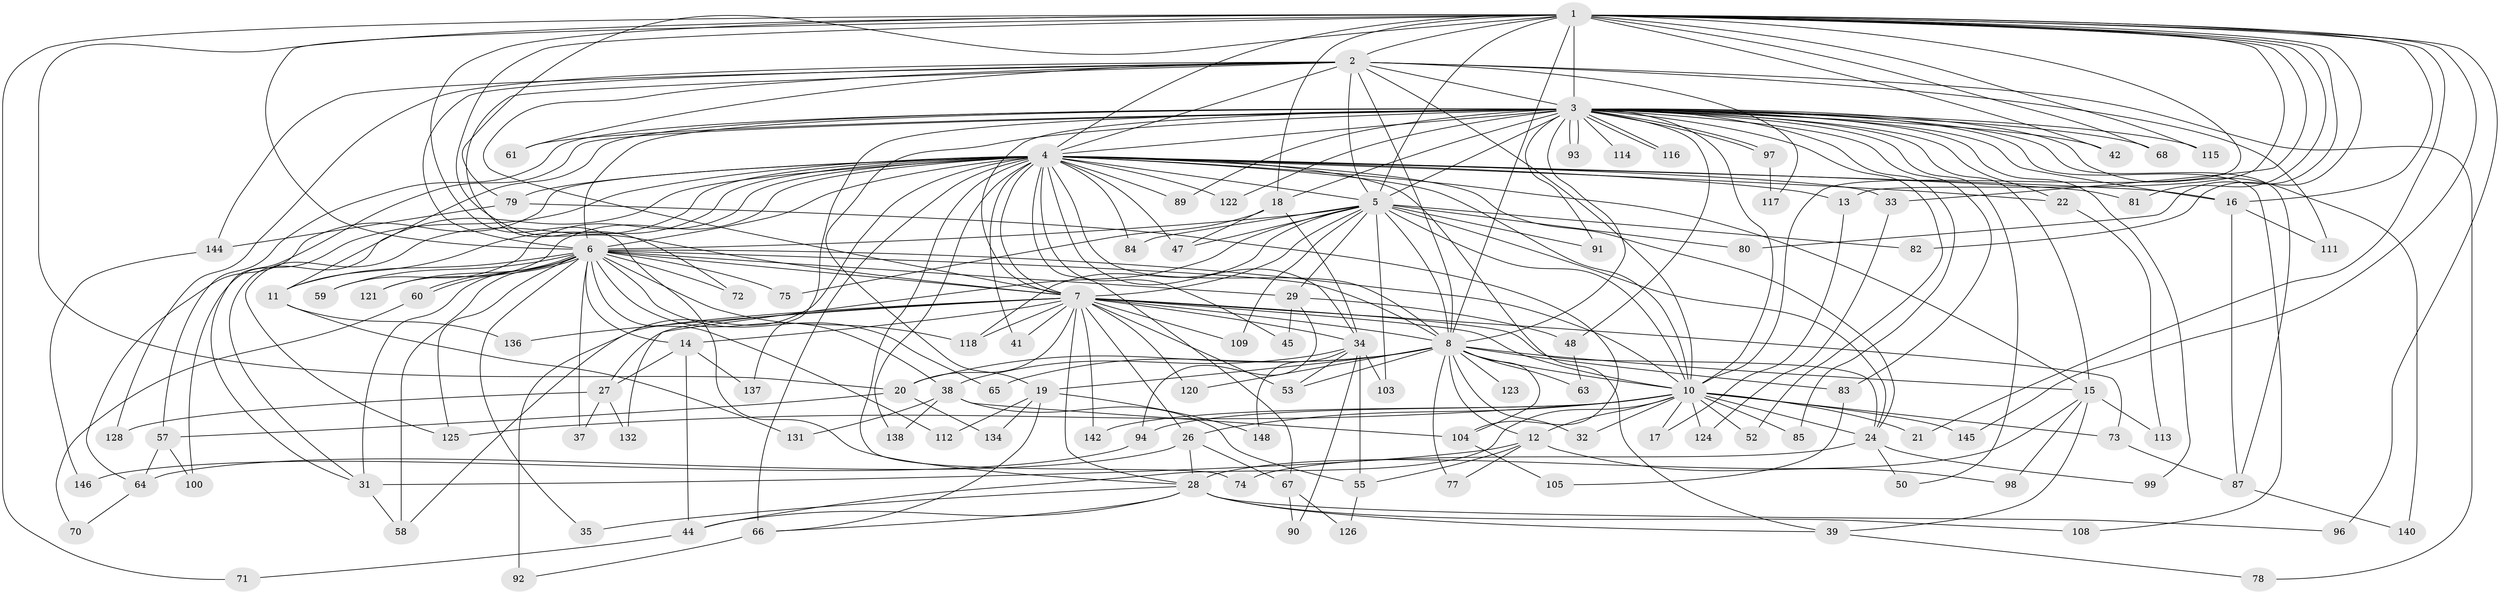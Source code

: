 // Generated by graph-tools (version 1.1) at 2025/23/03/03/25 07:23:43]
// undirected, 115 vertices, 269 edges
graph export_dot {
graph [start="1"]
  node [color=gray90,style=filled];
  1 [super="+130"];
  2 [super="+101"];
  3 [super="+9"];
  4 [super="+62"];
  5 [super="+51"];
  6 [super="+23"];
  7 [super="+135"];
  8 [super="+40"];
  10 [super="+46"];
  11 [super="+36"];
  12 [super="+49"];
  13 [super="+56"];
  14;
  15 [super="+43"];
  16 [super="+54"];
  17;
  18 [super="+86"];
  19 [super="+127"];
  20 [super="+30"];
  21;
  22;
  24 [super="+25"];
  26 [super="+76"];
  27;
  28 [super="+69"];
  29;
  31 [super="+141"];
  32;
  33;
  34 [super="+102"];
  35;
  37;
  38;
  39;
  41;
  42;
  44 [super="+106"];
  45;
  47;
  48;
  50;
  52;
  53 [super="+88"];
  55 [super="+95"];
  57;
  58;
  59;
  60;
  61;
  63;
  64 [super="+107"];
  65;
  66 [super="+110"];
  67;
  68;
  70;
  71;
  72;
  73;
  74;
  75;
  77;
  78;
  79;
  80;
  81;
  82;
  83;
  84;
  85;
  87 [super="+133"];
  89;
  90;
  91;
  92 [super="+143"];
  93;
  94;
  96;
  97;
  98;
  99;
  100;
  103;
  104 [super="+129"];
  105;
  108;
  109 [super="+139"];
  111;
  112;
  113;
  114;
  115;
  116;
  117;
  118 [super="+119"];
  120;
  121;
  122;
  123;
  124;
  125 [super="+147"];
  126;
  128;
  131;
  132;
  134;
  136;
  137;
  138;
  140;
  142;
  144;
  145;
  146;
  148;
  1 -- 2;
  1 -- 3 [weight=2];
  1 -- 4;
  1 -- 5;
  1 -- 6;
  1 -- 7 [weight=2];
  1 -- 8;
  1 -- 10;
  1 -- 13;
  1 -- 16;
  1 -- 18;
  1 -- 20;
  1 -- 21;
  1 -- 28;
  1 -- 33;
  1 -- 42;
  1 -- 68;
  1 -- 71;
  1 -- 79;
  1 -- 80;
  1 -- 81;
  1 -- 82;
  1 -- 96;
  1 -- 115;
  1 -- 145;
  2 -- 3 [weight=3];
  2 -- 4;
  2 -- 5;
  2 -- 6;
  2 -- 7;
  2 -- 8;
  2 -- 10;
  2 -- 61;
  2 -- 72;
  2 -- 78;
  2 -- 111;
  2 -- 117;
  2 -- 128;
  2 -- 144;
  3 -- 4 [weight=2];
  3 -- 5 [weight=3];
  3 -- 6 [weight=2];
  3 -- 7 [weight=2];
  3 -- 8 [weight=2];
  3 -- 10 [weight=2];
  3 -- 15;
  3 -- 18;
  3 -- 31;
  3 -- 42;
  3 -- 50;
  3 -- 52;
  3 -- 57;
  3 -- 83;
  3 -- 85;
  3 -- 89;
  3 -- 91;
  3 -- 93;
  3 -- 93;
  3 -- 97;
  3 -- 97;
  3 -- 99;
  3 -- 108;
  3 -- 114 [weight=2];
  3 -- 115;
  3 -- 116;
  3 -- 116;
  3 -- 122;
  3 -- 137;
  3 -- 140;
  3 -- 68;
  3 -- 11;
  3 -- 16;
  3 -- 48;
  3 -- 19;
  3 -- 22;
  3 -- 61;
  3 -- 87;
  4 -- 5;
  4 -- 6 [weight=2];
  4 -- 7;
  4 -- 8;
  4 -- 10;
  4 -- 11;
  4 -- 13 [weight=2];
  4 -- 22;
  4 -- 33;
  4 -- 34;
  4 -- 41;
  4 -- 45;
  4 -- 47;
  4 -- 59;
  4 -- 64;
  4 -- 66 [weight=2];
  4 -- 67;
  4 -- 74;
  4 -- 79;
  4 -- 81;
  4 -- 84;
  4 -- 89;
  4 -- 92 [weight=2];
  4 -- 100;
  4 -- 121;
  4 -- 122;
  4 -- 138;
  4 -- 125;
  4 -- 39;
  4 -- 16;
  4 -- 24;
  4 -- 31;
  4 -- 15;
  5 -- 6;
  5 -- 7;
  5 -- 8;
  5 -- 10;
  5 -- 24;
  5 -- 29;
  5 -- 47;
  5 -- 80;
  5 -- 82;
  5 -- 84;
  5 -- 91;
  5 -- 109 [weight=2];
  5 -- 118;
  5 -- 132;
  5 -- 103;
  6 -- 7;
  6 -- 8;
  6 -- 10;
  6 -- 14;
  6 -- 29;
  6 -- 31;
  6 -- 35;
  6 -- 37;
  6 -- 38;
  6 -- 58;
  6 -- 59;
  6 -- 60;
  6 -- 60;
  6 -- 72;
  6 -- 75;
  6 -- 112;
  6 -- 121;
  6 -- 125;
  6 -- 65;
  6 -- 118;
  6 -- 11;
  7 -- 8;
  7 -- 10;
  7 -- 14;
  7 -- 24;
  7 -- 26;
  7 -- 27;
  7 -- 28;
  7 -- 41;
  7 -- 53;
  7 -- 73;
  7 -- 109;
  7 -- 118;
  7 -- 120;
  7 -- 136;
  7 -- 142;
  7 -- 58;
  7 -- 34;
  7 -- 20;
  8 -- 10;
  8 -- 12;
  8 -- 15;
  8 -- 19;
  8 -- 20 [weight=2];
  8 -- 32;
  8 -- 63;
  8 -- 65;
  8 -- 83;
  8 -- 120;
  8 -- 123 [weight=2];
  8 -- 53;
  8 -- 77;
  8 -- 104;
  10 -- 12;
  10 -- 17;
  10 -- 21;
  10 -- 26;
  10 -- 32;
  10 -- 44;
  10 -- 73;
  10 -- 94;
  10 -- 124;
  10 -- 125;
  10 -- 142;
  10 -- 145;
  10 -- 52;
  10 -- 85;
  10 -- 24;
  11 -- 136;
  11 -- 131;
  12 -- 98;
  12 -- 77;
  12 -- 31;
  12 -- 55;
  13 -- 17;
  14 -- 27;
  14 -- 137;
  14 -- 44;
  15 -- 39;
  15 -- 113;
  15 -- 28;
  15 -- 98;
  16 -- 87;
  16 -- 111;
  18 -- 34;
  18 -- 75;
  18 -- 47;
  19 -- 112;
  19 -- 134;
  19 -- 148;
  19 -- 66;
  20 -- 134;
  20 -- 57;
  22 -- 113;
  24 -- 50;
  24 -- 74;
  24 -- 99;
  26 -- 67;
  26 -- 64;
  26 -- 28;
  27 -- 37;
  27 -- 128;
  27 -- 132;
  28 -- 35;
  28 -- 39;
  28 -- 44;
  28 -- 66;
  28 -- 96;
  28 -- 108;
  29 -- 45;
  29 -- 48;
  29 -- 94;
  31 -- 58;
  33 -- 124;
  34 -- 38;
  34 -- 53;
  34 -- 55;
  34 -- 90;
  34 -- 103;
  34 -- 148;
  38 -- 55;
  38 -- 104;
  38 -- 131;
  38 -- 138;
  39 -- 78;
  44 -- 71;
  48 -- 63;
  55 -- 126;
  57 -- 64;
  57 -- 100;
  60 -- 70;
  64 -- 70;
  66 -- 92;
  67 -- 90;
  67 -- 126;
  73 -- 87;
  79 -- 104;
  79 -- 144;
  83 -- 105;
  87 -- 140;
  94 -- 146;
  97 -- 117;
  104 -- 105;
  144 -- 146;
}
